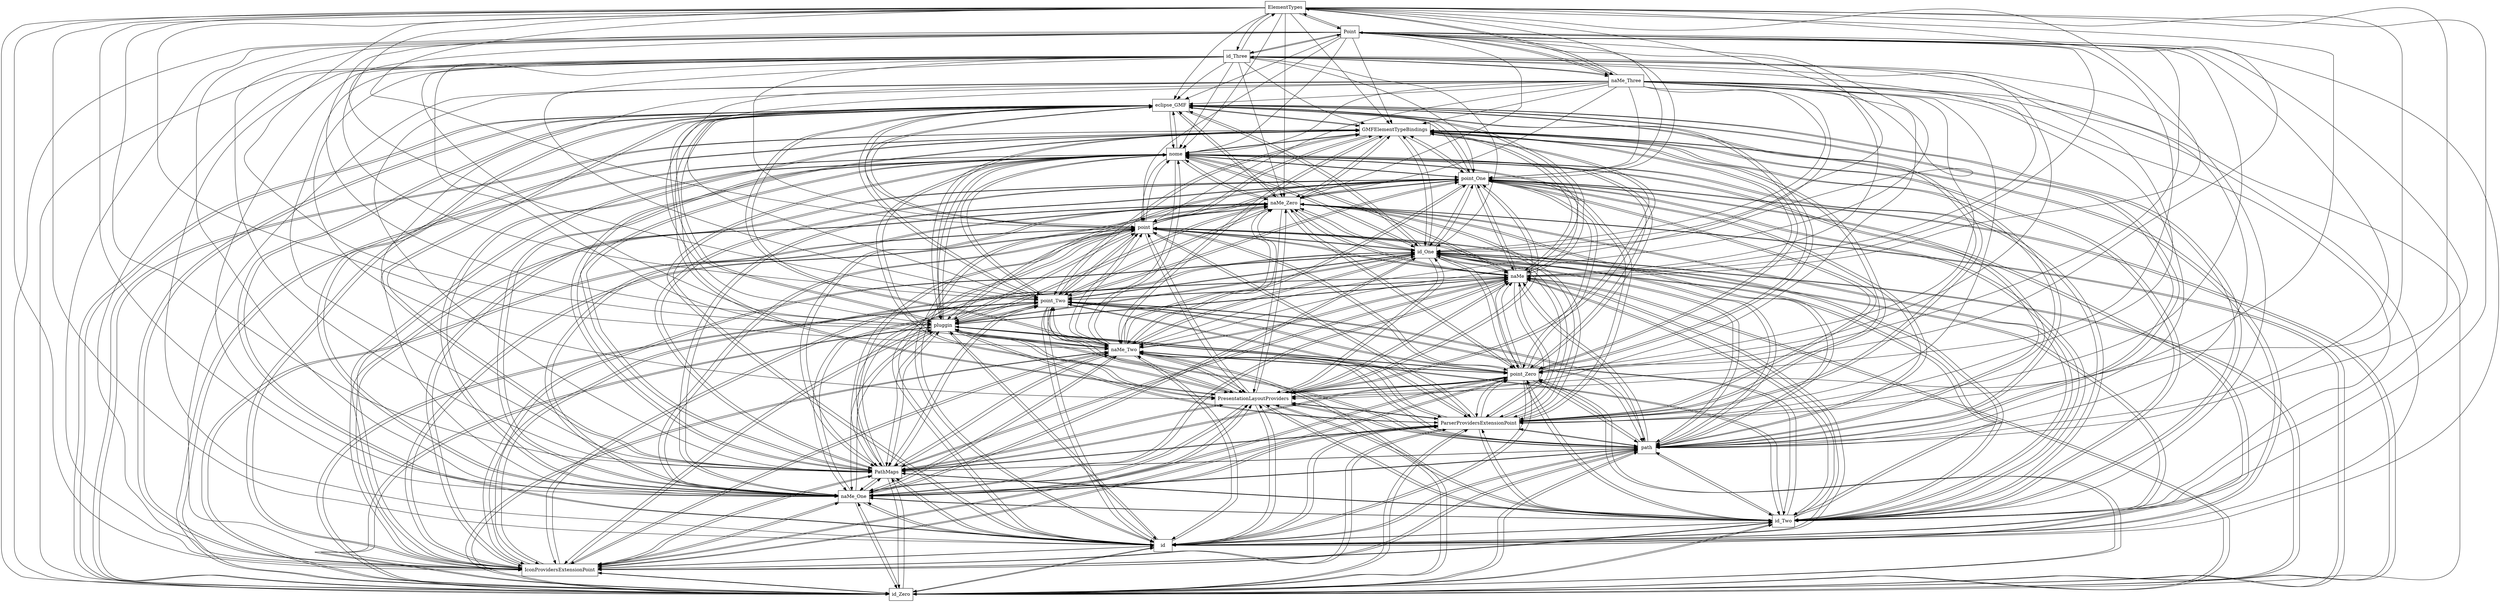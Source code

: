 digraph{
graph [rankdir=TB];
node [shape=box];
edge [arrowhead=normal];
0[label="eclipse_GMF",]
1[label="GMFElementTypeBindings",]
2[label="id_Zero",]
3[label="IconProvidersExtensionPoint",]
4[label="ElementTypes",]
5[label="id",]
6[label="id_Two",]
7[label="naMe_One",]
8[label="PathMaps",]
9[label="path",]
10[label="ParserProvidersExtensionPoint",]
11[label="PresentationLayoutProviders",]
12[label="Point",]
13[label="point_Zero",]
14[label="naMe_Two",]
15[label="pluggin",]
16[label="point_Two",]
17[label="naMe",]
18[label="id_One",]
19[label="point",]
20[label="naMe_Zero",]
21[label="naMe_Three",]
22[label="point_One",]
23[label="nome",]
24[label="id_Three",]
0->1[label="",]
0->2[label="",]
0->3[label="",]
0->5[label="",]
0->6[label="",]
0->7[label="",]
0->8[label="",]
0->9[label="",]
0->10[label="",]
0->11[label="",]
0->13[label="",]
0->14[label="",]
0->15[label="",]
0->16[label="",]
0->17[label="",]
0->18[label="",]
0->19[label="",]
0->20[label="",]
0->22[label="",]
0->23[label="",]
1->0[label="",]
1->2[label="",]
1->3[label="",]
1->5[label="",]
1->6[label="",]
1->7[label="",]
1->8[label="",]
1->9[label="",]
1->10[label="",]
1->11[label="",]
1->13[label="",]
1->14[label="",]
1->15[label="",]
1->16[label="",]
1->17[label="",]
1->18[label="",]
1->19[label="",]
1->20[label="",]
1->22[label="",]
1->23[label="",]
2->0[label="",]
2->1[label="",]
2->3[label="",]
2->5[label="",]
2->6[label="",]
2->7[label="",]
2->8[label="",]
2->9[label="",]
2->10[label="",]
2->11[label="",]
2->13[label="",]
2->14[label="",]
2->15[label="",]
2->16[label="",]
2->17[label="",]
2->18[label="",]
2->19[label="",]
2->20[label="",]
2->22[label="",]
2->23[label="",]
3->0[label="",]
3->1[label="",]
3->2[label="",]
3->5[label="",]
3->6[label="",]
3->7[label="",]
3->8[label="",]
3->9[label="",]
3->10[label="",]
3->11[label="",]
3->13[label="",]
3->14[label="",]
3->15[label="",]
3->16[label="",]
3->17[label="",]
3->18[label="",]
3->19[label="",]
3->20[label="",]
3->22[label="",]
3->23[label="",]
4->0[label="",]
4->1[label="",]
4->2[label="",]
4->3[label="",]
4->5[label="",]
4->6[label="",]
4->7[label="",]
4->8[label="",]
4->9[label="",]
4->10[label="",]
4->11[label="",]
4->12[label="",]
4->13[label="",]
4->14[label="",]
4->15[label="",]
4->16[label="",]
4->17[label="",]
4->18[label="",]
4->19[label="",]
4->20[label="",]
4->21[label="",]
4->22[label="",]
4->23[label="",]
4->24[label="",]
5->0[label="",]
5->1[label="",]
5->2[label="",]
5->3[label="",]
5->6[label="",]
5->7[label="",]
5->8[label="",]
5->9[label="",]
5->10[label="",]
5->11[label="",]
5->13[label="",]
5->14[label="",]
5->15[label="",]
5->16[label="",]
5->17[label="",]
5->18[label="",]
5->19[label="",]
5->20[label="",]
5->22[label="",]
5->23[label="",]
6->0[label="",]
6->1[label="",]
6->2[label="",]
6->3[label="",]
6->5[label="",]
6->7[label="",]
6->8[label="",]
6->9[label="",]
6->10[label="",]
6->11[label="",]
6->13[label="",]
6->14[label="",]
6->15[label="",]
6->16[label="",]
6->17[label="",]
6->18[label="",]
6->19[label="",]
6->20[label="",]
6->22[label="",]
6->23[label="",]
7->0[label="",]
7->1[label="",]
7->2[label="",]
7->3[label="",]
7->5[label="",]
7->6[label="",]
7->8[label="",]
7->9[label="",]
7->10[label="",]
7->11[label="",]
7->13[label="",]
7->14[label="",]
7->15[label="",]
7->16[label="",]
7->17[label="",]
7->18[label="",]
7->19[label="",]
7->20[label="",]
7->22[label="",]
7->23[label="",]
8->0[label="",]
8->1[label="",]
8->2[label="",]
8->3[label="",]
8->5[label="",]
8->6[label="",]
8->7[label="",]
8->9[label="",]
8->10[label="",]
8->11[label="",]
8->13[label="",]
8->14[label="",]
8->15[label="",]
8->16[label="",]
8->17[label="",]
8->18[label="",]
8->19[label="",]
8->20[label="",]
8->22[label="",]
8->23[label="",]
9->0[label="",]
9->1[label="",]
9->2[label="",]
9->3[label="",]
9->5[label="",]
9->6[label="",]
9->7[label="",]
9->8[label="",]
9->10[label="",]
9->11[label="",]
9->13[label="",]
9->14[label="",]
9->15[label="",]
9->16[label="",]
9->17[label="",]
9->18[label="",]
9->19[label="",]
9->20[label="",]
9->22[label="",]
9->23[label="",]
10->0[label="",]
10->1[label="",]
10->2[label="",]
10->3[label="",]
10->5[label="",]
10->6[label="",]
10->7[label="",]
10->8[label="",]
10->9[label="",]
10->11[label="",]
10->13[label="",]
10->14[label="",]
10->15[label="",]
10->16[label="",]
10->17[label="",]
10->18[label="",]
10->19[label="",]
10->20[label="",]
10->22[label="",]
10->23[label="",]
11->0[label="",]
11->1[label="",]
11->2[label="",]
11->3[label="",]
11->5[label="",]
11->6[label="",]
11->7[label="",]
11->8[label="",]
11->9[label="",]
11->10[label="",]
11->13[label="",]
11->14[label="",]
11->15[label="",]
11->16[label="",]
11->17[label="",]
11->18[label="",]
11->19[label="",]
11->20[label="",]
11->22[label="",]
11->23[label="",]
12->0[label="",]
12->1[label="",]
12->2[label="",]
12->3[label="",]
12->4[label="",]
12->5[label="",]
12->6[label="",]
12->7[label="",]
12->8[label="",]
12->9[label="",]
12->10[label="",]
12->11[label="",]
12->13[label="",]
12->14[label="",]
12->15[label="",]
12->16[label="",]
12->17[label="",]
12->18[label="",]
12->19[label="",]
12->20[label="",]
12->21[label="",]
12->22[label="",]
12->23[label="",]
12->24[label="",]
13->0[label="",]
13->1[label="",]
13->2[label="",]
13->3[label="",]
13->5[label="",]
13->6[label="",]
13->7[label="",]
13->8[label="",]
13->9[label="",]
13->10[label="",]
13->11[label="",]
13->14[label="",]
13->15[label="",]
13->16[label="",]
13->17[label="",]
13->18[label="",]
13->19[label="",]
13->20[label="",]
13->22[label="",]
13->23[label="",]
14->0[label="",]
14->1[label="",]
14->2[label="",]
14->3[label="",]
14->5[label="",]
14->6[label="",]
14->7[label="",]
14->8[label="",]
14->9[label="",]
14->10[label="",]
14->11[label="",]
14->13[label="",]
14->15[label="",]
14->16[label="",]
14->17[label="",]
14->18[label="",]
14->19[label="",]
14->20[label="",]
14->22[label="",]
14->23[label="",]
15->0[label="",]
15->1[label="",]
15->2[label="",]
15->3[label="",]
15->5[label="",]
15->6[label="",]
15->7[label="",]
15->8[label="",]
15->9[label="",]
15->10[label="",]
15->11[label="",]
15->13[label="",]
15->14[label="",]
15->16[label="",]
15->17[label="",]
15->18[label="",]
15->19[label="",]
15->20[label="",]
15->22[label="",]
15->23[label="",]
16->0[label="",]
16->1[label="",]
16->2[label="",]
16->3[label="",]
16->5[label="",]
16->6[label="",]
16->7[label="",]
16->8[label="",]
16->9[label="",]
16->10[label="",]
16->11[label="",]
16->13[label="",]
16->14[label="",]
16->15[label="",]
16->17[label="",]
16->18[label="",]
16->19[label="",]
16->20[label="",]
16->22[label="",]
16->23[label="",]
17->0[label="",]
17->1[label="",]
17->2[label="",]
17->3[label="",]
17->5[label="",]
17->6[label="",]
17->7[label="",]
17->8[label="",]
17->9[label="",]
17->10[label="",]
17->11[label="",]
17->13[label="",]
17->14[label="",]
17->15[label="",]
17->16[label="",]
17->18[label="",]
17->19[label="",]
17->20[label="",]
17->22[label="",]
17->23[label="",]
18->0[label="",]
18->1[label="",]
18->2[label="",]
18->3[label="",]
18->5[label="",]
18->6[label="",]
18->7[label="",]
18->8[label="",]
18->9[label="",]
18->10[label="",]
18->11[label="",]
18->13[label="",]
18->14[label="",]
18->15[label="",]
18->16[label="",]
18->17[label="",]
18->19[label="",]
18->20[label="",]
18->22[label="",]
18->23[label="",]
19->0[label="",]
19->1[label="",]
19->2[label="",]
19->3[label="",]
19->5[label="",]
19->6[label="",]
19->7[label="",]
19->8[label="",]
19->9[label="",]
19->10[label="",]
19->11[label="",]
19->13[label="",]
19->14[label="",]
19->15[label="",]
19->16[label="",]
19->17[label="",]
19->18[label="",]
19->20[label="",]
19->22[label="",]
19->23[label="",]
20->0[label="",]
20->1[label="",]
20->2[label="",]
20->3[label="",]
20->5[label="",]
20->6[label="",]
20->7[label="",]
20->8[label="",]
20->9[label="",]
20->10[label="",]
20->11[label="",]
20->13[label="",]
20->14[label="",]
20->15[label="",]
20->16[label="",]
20->17[label="",]
20->18[label="",]
20->19[label="",]
20->22[label="",]
20->23[label="",]
21->0[label="",]
21->1[label="",]
21->2[label="",]
21->3[label="",]
21->4[label="",]
21->5[label="",]
21->6[label="",]
21->7[label="",]
21->8[label="",]
21->9[label="",]
21->10[label="",]
21->11[label="",]
21->12[label="",]
21->13[label="",]
21->14[label="",]
21->15[label="",]
21->16[label="",]
21->17[label="",]
21->18[label="",]
21->19[label="",]
21->20[label="",]
21->22[label="",]
21->23[label="",]
21->24[label="",]
22->0[label="",]
22->1[label="",]
22->2[label="",]
22->3[label="",]
22->5[label="",]
22->6[label="",]
22->7[label="",]
22->8[label="",]
22->9[label="",]
22->10[label="",]
22->11[label="",]
22->13[label="",]
22->14[label="",]
22->15[label="",]
22->16[label="",]
22->17[label="",]
22->18[label="",]
22->19[label="",]
22->20[label="",]
22->23[label="",]
23->0[label="",]
23->1[label="",]
23->2[label="",]
23->3[label="",]
23->5[label="",]
23->6[label="",]
23->7[label="",]
23->8[label="",]
23->9[label="",]
23->10[label="",]
23->11[label="",]
23->13[label="",]
23->14[label="",]
23->15[label="",]
23->16[label="",]
23->17[label="",]
23->18[label="",]
23->19[label="",]
23->20[label="",]
23->22[label="",]
24->0[label="",]
24->1[label="",]
24->2[label="",]
24->3[label="",]
24->4[label="",]
24->5[label="",]
24->6[label="",]
24->7[label="",]
24->8[label="",]
24->9[label="",]
24->10[label="",]
24->11[label="",]
24->12[label="",]
24->13[label="",]
24->14[label="",]
24->15[label="",]
24->16[label="",]
24->17[label="",]
24->18[label="",]
24->19[label="",]
24->20[label="",]
24->21[label="",]
24->22[label="",]
24->23[label="",]
}
